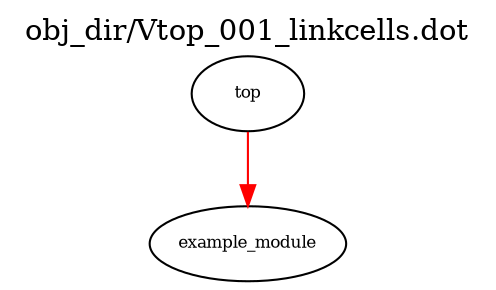 digraph v3graph {
	graph	[label="obj_dir/Vtop_001_linkcells.dot",
		 labelloc=t, labeljust=l,
		 //size="7.5,10",
		 rankdir=TB];
	n0	[fontsize=8 label="top", color=black];
	n1	[fontsize=8 label="example_module", color=black];
	n0 -> n1 [fontsize=8 label="" weight=1 color=red];
}
